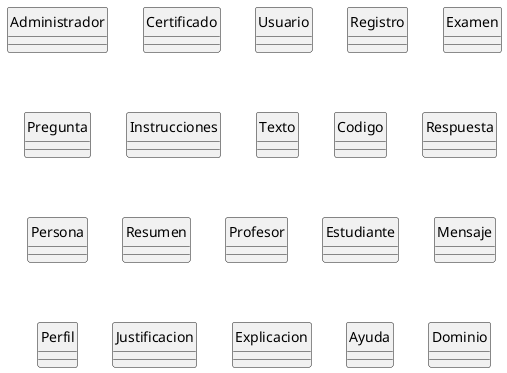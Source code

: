 @startuml 

skinparam style strictuml

class "Administrador" as Admin

class "Certificado" as Certify

class "Usuario" as User

class "Registro" as Register

class "Examen" as Exam

class "Pregunta" as Question

class "Instrucciones" as Instructions

class "Texto" as Text

class "Codigo" as Code

class "Respuesta" as Answer

class "Persona" as Human

class "Resumen" as Summary

class "Profesor" as Teacher

class "Estudiante" as Student

class "Mensaje" as Message

class "Perfil" as Profile

class "Justificacion" as Justification

class "Explicacion" as Explanation

class "Ayuda" as Help

class "Dominio" as Domain

@enduml
